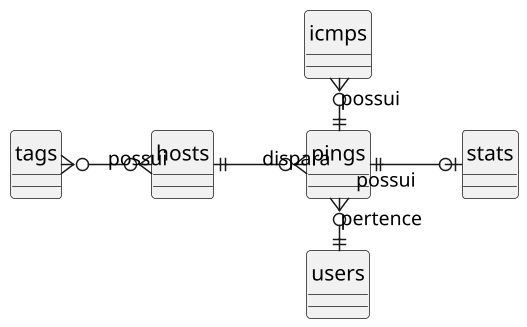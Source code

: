 @startuml
hide circle
scale 1.5
skinparam linetype ortho
skinparam monochrome true
left to right direction

entity "tags" as tag {}

entity "hosts" as host {}

entity "pings" as ping {}

entity "stats" as stats {}

entity "icmps" as icmp {}

entity "users" as user {}

tag }o--o{ host : possui
host ||--o{ ping : dispara
ping ||--o| stats : possui
ping ||-upo{ icmp : possui
user ||-upo{ ping : pertence
@enduml
